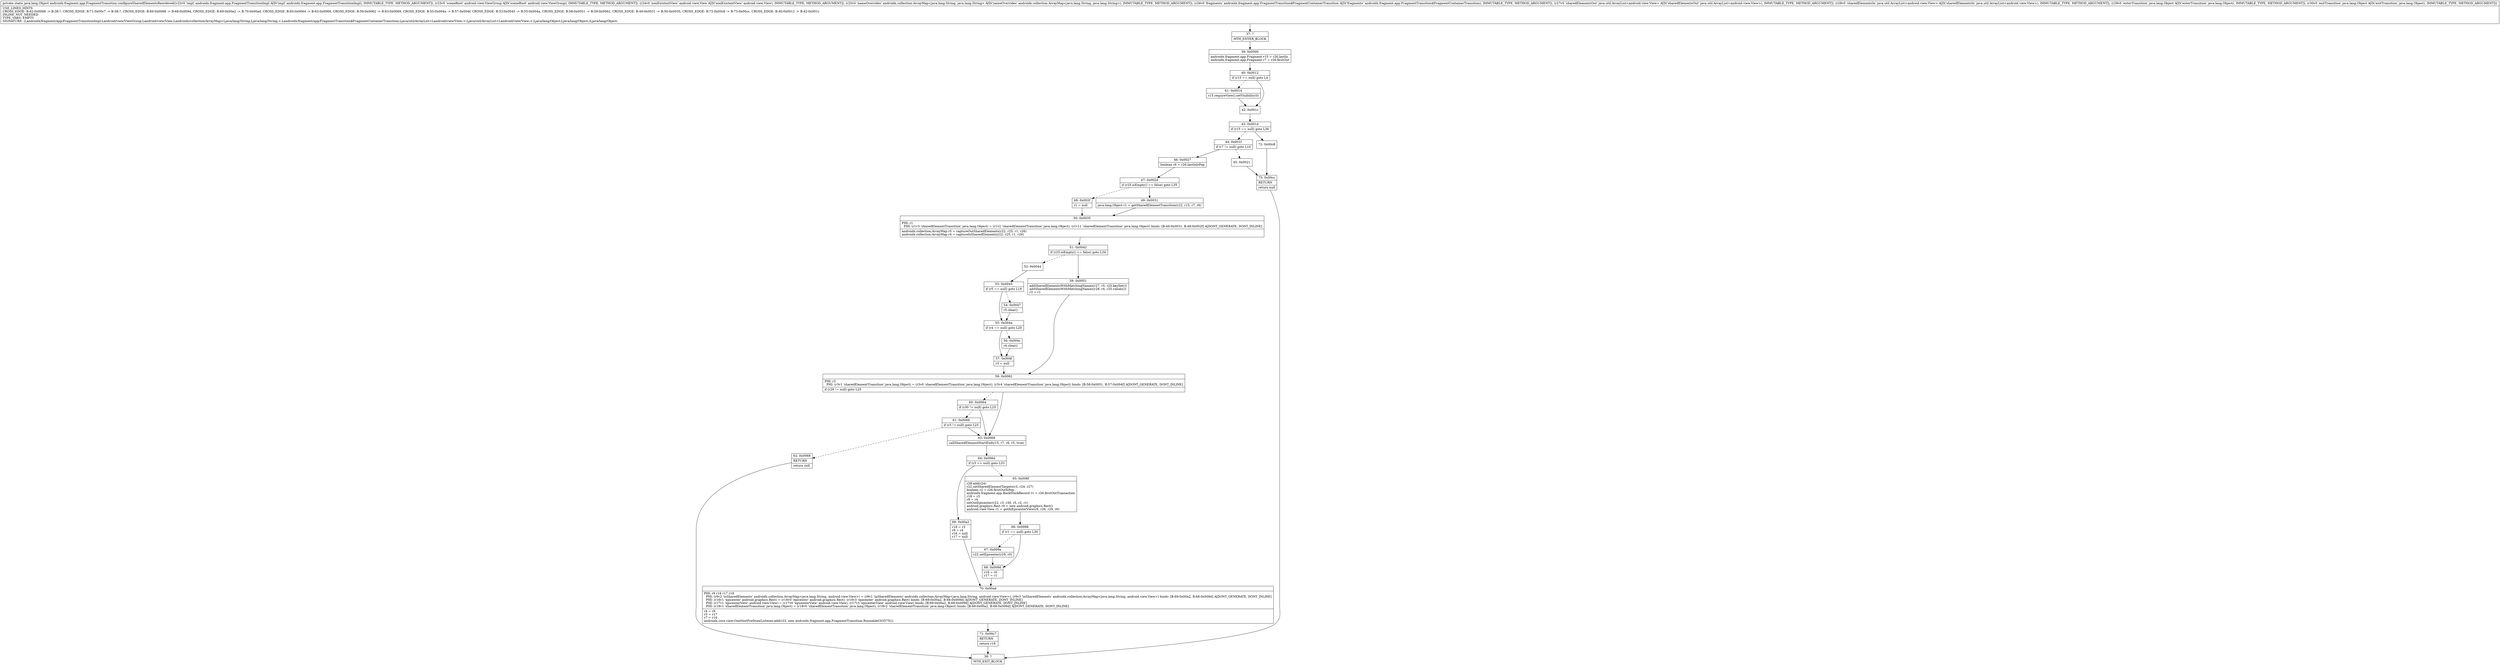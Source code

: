 digraph "CFG forandroidx.fragment.app.FragmentTransition.configureSharedElementsReordered(Landroidx\/fragment\/app\/FragmentTransitionImpl;Landroid\/view\/ViewGroup;Landroid\/view\/View;Landroidx\/collection\/ArrayMap;Landroidx\/fragment\/app\/FragmentTransition$FragmentContainerTransition;Ljava\/util\/ArrayList;Ljava\/util\/ArrayList;Ljava\/lang\/Object;Ljava\/lang\/Object;)Ljava\/lang\/Object;" {
Node_37 [shape=record,label="{37\:\ ?|MTH_ENTER_BLOCK\l}"];
Node_39 [shape=record,label="{39\:\ 0x0000|androidx.fragment.app.Fragment r15 = r26.lastIn\landroidx.fragment.app.Fragment r7 = r26.firstOut\l}"];
Node_40 [shape=record,label="{40\:\ 0x0012|if (r15 == null) goto L4\l}"];
Node_41 [shape=record,label="{41\:\ 0x0014|r15.requireView().setVisibility(0)\l}"];
Node_42 [shape=record,label="{42\:\ 0x001c}"];
Node_43 [shape=record,label="{43\:\ 0x001d|if (r15 == null) goto L36\l}"];
Node_44 [shape=record,label="{44\:\ 0x001f|if (r7 != null) goto L10\l}"];
Node_45 [shape=record,label="{45\:\ 0x0021}"];
Node_73 [shape=record,label="{73\:\ 0x00cc|RETURN\l|return null\l}"];
Node_38 [shape=record,label="{38\:\ ?|MTH_EXIT_BLOCK\l}"];
Node_46 [shape=record,label="{46\:\ 0x0027|boolean r6 = r26.lastInIsPop\l}"];
Node_47 [shape=record,label="{47\:\ 0x002d|if (r25.isEmpty() == false) goto L35\l}"];
Node_48 [shape=record,label="{48\:\ 0x002f|r1 = null\l}"];
Node_50 [shape=record,label="{50\:\ 0x0035|PHI: r1 \l  PHI: (r1v3 'sharedElementTransition' java.lang.Object) = (r1v2 'sharedElementTransition' java.lang.Object), (r1v11 'sharedElementTransition' java.lang.Object) binds: [B:49:0x0031, B:48:0x002f] A[DONT_GENERATE, DONT_INLINE]\l|androidx.collection.ArrayMap r5 = captureOutSharedElements(r22, r25, r1, r26)\landroidx.collection.ArrayMap r4 = captureInSharedElements(r22, r25, r1, r26)\l}"];
Node_51 [shape=record,label="{51\:\ 0x0042|if (r25.isEmpty() == false) goto L34\l}"];
Node_52 [shape=record,label="{52\:\ 0x0044}"];
Node_53 [shape=record,label="{53\:\ 0x0045|if (r5 == null) goto L18\l}"];
Node_54 [shape=record,label="{54\:\ 0x0047|r5.clear()\l}"];
Node_55 [shape=record,label="{55\:\ 0x004a|if (r4 == null) goto L20\l}"];
Node_56 [shape=record,label="{56\:\ 0x004c|r4.clear()\l}"];
Node_57 [shape=record,label="{57\:\ 0x004f|r3 = null\l}"];
Node_59 [shape=record,label="{59\:\ 0x0062|PHI: r3 \l  PHI: (r3v1 'sharedElementTransition' java.lang.Object) = (r3v0 'sharedElementTransition' java.lang.Object), (r3v4 'sharedElementTransition' java.lang.Object) binds: [B:58:0x0051, B:57:0x004f] A[DONT_GENERATE, DONT_INLINE]\l|if (r29 != null) goto L25\l}"];
Node_60 [shape=record,label="{60\:\ 0x0064|if (r30 != null) goto L25\l}"];
Node_61 [shape=record,label="{61\:\ 0x0066|if (r3 != null) goto L25\l}"];
Node_62 [shape=record,label="{62\:\ 0x0068|RETURN\l|return null\l}"];
Node_63 [shape=record,label="{63\:\ 0x0069|callSharedElementStartEnd(r15, r7, r6, r5, true)\l}"];
Node_64 [shape=record,label="{64\:\ 0x006d|if (r3 == null) goto L33\l}"];
Node_65 [shape=record,label="{65\:\ 0x006f|r28.add(r24)\lr22.setSharedElementTargets(r3, r24, r27)\lboolean r2 = r26.firstOutIsPop\landroidx.fragment.app.BackStackRecord r1 = r26.firstOutTransaction\lr18 = r3\lr9 = r4\lsetOutEpicenter(r22, r3, r30, r5, r2, r1)\landroid.graphics.Rect r0 = new android.graphics.Rect()\landroid.view.View r1 = getInEpicenterView(r9, r26, r29, r6)\l}"];
Node_66 [shape=record,label="{66\:\ 0x0098|if (r1 == null) goto L30\l}"];
Node_67 [shape=record,label="{67\:\ 0x009a|r22.setEpicenter(r29, r0)\l}"];
Node_68 [shape=record,label="{68\:\ 0x009d|r16 = r0\lr17 = r1\l}"];
Node_70 [shape=record,label="{70\:\ 0x00ad|PHI: r9 r16 r17 r18 \l  PHI: (r9v2 'inSharedElements' androidx.collection.ArrayMap\<java.lang.String, android.view.View\>) = (r9v1 'inSharedElements' androidx.collection.ArrayMap\<java.lang.String, android.view.View\>), (r9v3 'inSharedElements' androidx.collection.ArrayMap\<java.lang.String, android.view.View\>) binds: [B:69:0x00a2, B:68:0x009d] A[DONT_GENERATE, DONT_INLINE]\l  PHI: (r16v1 'epicenter' android.graphics.Rect) = (r16v0 'epicenter' android.graphics.Rect), (r16v3 'epicenter' android.graphics.Rect) binds: [B:69:0x00a2, B:68:0x009d] A[DONT_GENERATE, DONT_INLINE]\l  PHI: (r17v1 'epicenterView' android.view.View) = (r17v0 'epicenterView' android.view.View), (r17v3 'epicenterView' android.view.View) binds: [B:69:0x00a2, B:68:0x009d] A[DONT_GENERATE, DONT_INLINE]\l  PHI: (r18v1 'sharedElementTransition' java.lang.Object) = (r18v0 'sharedElementTransition' java.lang.Object), (r18v2 'sharedElementTransition' java.lang.Object) binds: [B:69:0x00a2, B:68:0x009d] A[DONT_GENERATE, DONT_INLINE]\l|r4 = r9\lr5 = r17\lr7 = r16\landroidx.core.view.OneShotPreDrawListener.add(r23, new androidx.fragment.app.FragmentTransition.RunnableC03575())\l}"];
Node_71 [shape=record,label="{71\:\ 0x00c7|RETURN\l|return r18\l}"];
Node_69 [shape=record,label="{69\:\ 0x00a2|r18 = r3\lr9 = r4\lr16 = null\lr17 = null\l}"];
Node_58 [shape=record,label="{58\:\ 0x0051|addSharedElementsWithMatchingNames(r27, r5, r25.keySet())\laddSharedElementsWithMatchingNames(r28, r4, r25.values())\lr3 = r1\l}"];
Node_49 [shape=record,label="{49\:\ 0x0031|java.lang.Object r1 = getSharedElementTransition(r22, r15, r7, r6)\l}"];
Node_72 [shape=record,label="{72\:\ 0x00c8}"];
MethodNode[shape=record,label="{private static java.lang.Object androidx.fragment.app.FragmentTransition.configureSharedElementsReordered((r22v0 'impl' androidx.fragment.app.FragmentTransitionImpl A[D('impl' androidx.fragment.app.FragmentTransitionImpl), IMMUTABLE_TYPE, METHOD_ARGUMENT]), (r23v0 'sceneRoot' android.view.ViewGroup A[D('sceneRoot' android.view.ViewGroup), IMMUTABLE_TYPE, METHOD_ARGUMENT]), (r24v0 'nonExistentView' android.view.View A[D('nonExistentView' android.view.View), IMMUTABLE_TYPE, METHOD_ARGUMENT]), (r25v0 'nameOverrides' androidx.collection.ArrayMap\<java.lang.String, java.lang.String\> A[D('nameOverrides' androidx.collection.ArrayMap\<java.lang.String, java.lang.String\>), IMMUTABLE_TYPE, METHOD_ARGUMENT]), (r26v0 'fragments' androidx.fragment.app.FragmentTransition$FragmentContainerTransition A[D('fragments' androidx.fragment.app.FragmentTransition$FragmentContainerTransition), IMMUTABLE_TYPE, METHOD_ARGUMENT]), (r27v0 'sharedElementsOut' java.util.ArrayList\<android.view.View\> A[D('sharedElementsOut' java.util.ArrayList\<android.view.View\>), IMMUTABLE_TYPE, METHOD_ARGUMENT]), (r28v0 'sharedElementsIn' java.util.ArrayList\<android.view.View\> A[D('sharedElementsIn' java.util.ArrayList\<android.view.View\>), IMMUTABLE_TYPE, METHOD_ARGUMENT]), (r29v0 'enterTransition' java.lang.Object A[D('enterTransition' java.lang.Object), IMMUTABLE_TYPE, METHOD_ARGUMENT]), (r30v0 'exitTransition' java.lang.Object A[D('exitTransition' java.lang.Object), IMMUTABLE_TYPE, METHOD_ARGUMENT]))  | USE_LINES_HINTS\lCROSS_EDGE: B:62:0x0068 \-\> B:38:?, CROSS_EDGE: B:71:0x00c7 \-\> B:38:?, CROSS_EDGE: B:66:0x0098 \-\> B:68:0x009d, CROSS_EDGE: B:69:0x00a2 \-\> B:70:0x00ad, CROSS_EDGE: B:60:0x0064 \-\> B:63:0x0069, CROSS_EDGE: B:59:0x0062 \-\> B:63:0x0069, CROSS_EDGE: B:55:0x004a \-\> B:57:0x004f, CROSS_EDGE: B:53:0x0045 \-\> B:55:0x004a, CROSS_EDGE: B:58:0x0051 \-\> B:59:0x0062, CROSS_EDGE: B:49:0x0031 \-\> B:50:0x0035, CROSS_EDGE: B:72:0x00c8 \-\> B:73:0x00cc, CROSS_EDGE: B:40:0x0012 \-\> B:42:0x001c\lINLINE_NOT_NEEDED\lTYPE_VARS: EMPTY\lSIGNATURE: (Landroidx\/fragment\/app\/FragmentTransitionImpl;Landroid\/view\/ViewGroup;Landroid\/view\/View;Landroidx\/collection\/ArrayMap\<Ljava\/lang\/String;Ljava\/lang\/String;\>;Landroidx\/fragment\/app\/FragmentTransition$FragmentContainerTransition;Ljava\/util\/ArrayList\<Landroid\/view\/View;\>;Ljava\/util\/ArrayList\<Landroid\/view\/View;\>;Ljava\/lang\/Object;Ljava\/lang\/Object;)Ljava\/lang\/Object;\l}"];
MethodNode -> Node_37;Node_37 -> Node_39;
Node_39 -> Node_40;
Node_40 -> Node_41[style=dashed];
Node_40 -> Node_42;
Node_41 -> Node_42;
Node_42 -> Node_43;
Node_43 -> Node_44[style=dashed];
Node_43 -> Node_72;
Node_44 -> Node_45[style=dashed];
Node_44 -> Node_46;
Node_45 -> Node_73;
Node_73 -> Node_38;
Node_46 -> Node_47;
Node_47 -> Node_48[style=dashed];
Node_47 -> Node_49;
Node_48 -> Node_50;
Node_50 -> Node_51;
Node_51 -> Node_52[style=dashed];
Node_51 -> Node_58;
Node_52 -> Node_53;
Node_53 -> Node_54[style=dashed];
Node_53 -> Node_55;
Node_54 -> Node_55;
Node_55 -> Node_56[style=dashed];
Node_55 -> Node_57;
Node_56 -> Node_57;
Node_57 -> Node_59;
Node_59 -> Node_60[style=dashed];
Node_59 -> Node_63;
Node_60 -> Node_61[style=dashed];
Node_60 -> Node_63;
Node_61 -> Node_62[style=dashed];
Node_61 -> Node_63;
Node_62 -> Node_38;
Node_63 -> Node_64;
Node_64 -> Node_65[style=dashed];
Node_64 -> Node_69;
Node_65 -> Node_66;
Node_66 -> Node_67[style=dashed];
Node_66 -> Node_68;
Node_67 -> Node_68;
Node_68 -> Node_70;
Node_70 -> Node_71;
Node_71 -> Node_38;
Node_69 -> Node_70;
Node_58 -> Node_59;
Node_49 -> Node_50;
Node_72 -> Node_73;
}

